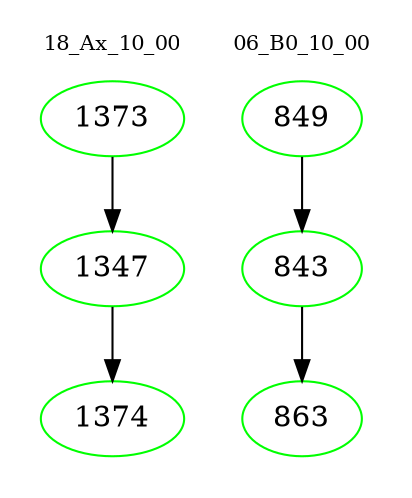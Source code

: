 digraph{
subgraph cluster_0 {
color = white
label = "18_Ax_10_00";
fontsize=10;
T0_1373 [label="1373", color="green"]
T0_1373 -> T0_1347 [color="black"]
T0_1347 [label="1347", color="green"]
T0_1347 -> T0_1374 [color="black"]
T0_1374 [label="1374", color="green"]
}
subgraph cluster_1 {
color = white
label = "06_B0_10_00";
fontsize=10;
T1_849 [label="849", color="green"]
T1_849 -> T1_843 [color="black"]
T1_843 [label="843", color="green"]
T1_843 -> T1_863 [color="black"]
T1_863 [label="863", color="green"]
}
}
